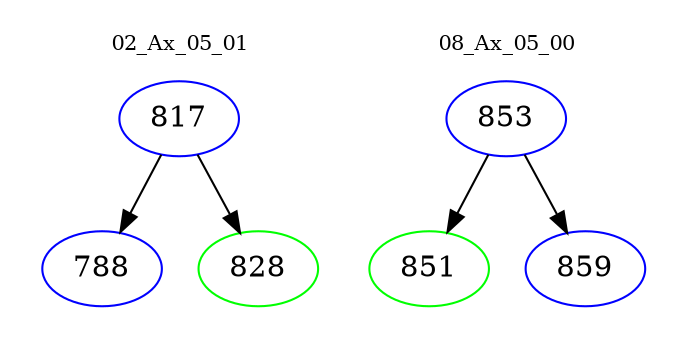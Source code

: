 digraph{
subgraph cluster_0 {
color = white
label = "02_Ax_05_01";
fontsize=10;
T0_817 [label="817", color="blue"]
T0_817 -> T0_788 [color="black"]
T0_788 [label="788", color="blue"]
T0_817 -> T0_828 [color="black"]
T0_828 [label="828", color="green"]
}
subgraph cluster_1 {
color = white
label = "08_Ax_05_00";
fontsize=10;
T1_853 [label="853", color="blue"]
T1_853 -> T1_851 [color="black"]
T1_851 [label="851", color="green"]
T1_853 -> T1_859 [color="black"]
T1_859 [label="859", color="blue"]
}
}
